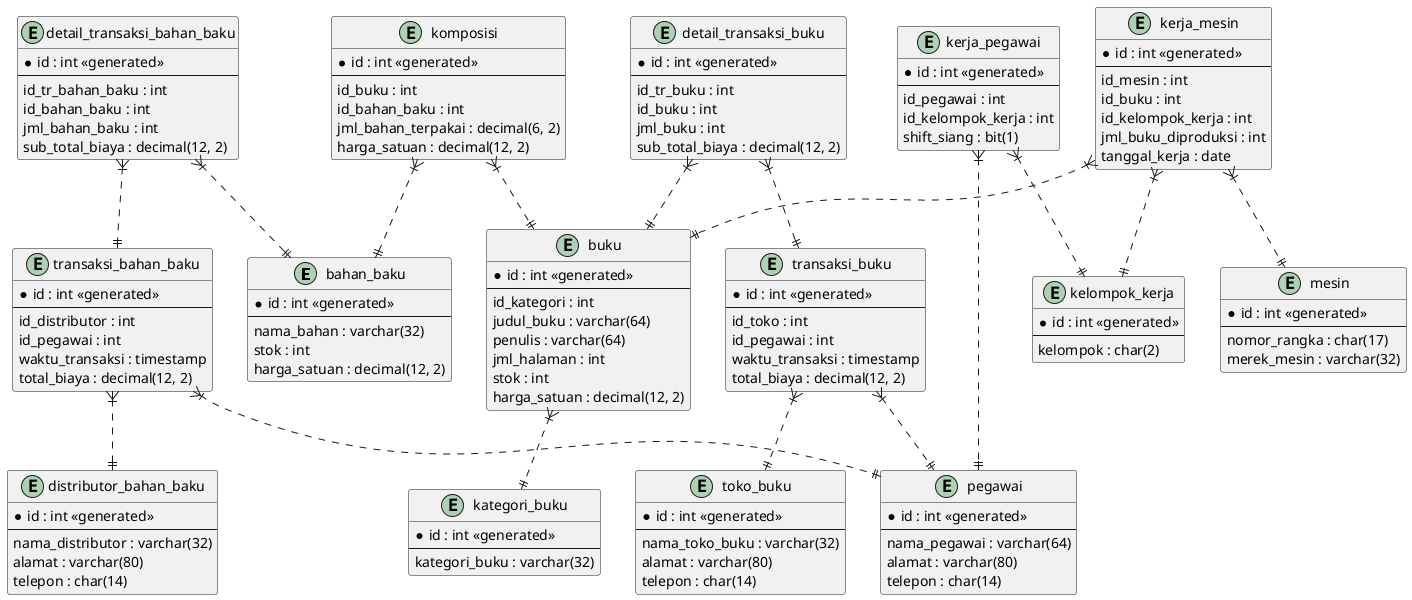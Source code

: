 @startuml percetakan-buku

entity bahan_baku {
  *id : int <<generated>>
  --
  nama_bahan : varchar(32)
  stok : int
  harga_satuan : decimal(12, 2)
}

entity kategori_buku {
  *id : int <<generated>>
  --
  kategori_buku : varchar(32)
}

entity distributor_bahan_baku {
  *id : int <<generated>>
  --
  nama_distributor : varchar(32)
  alamat : varchar(80)
  telepon : char(14)
}

entity buku {
  *id : int <<generated>>
  --
  id_kategori : int
  judul_buku : varchar(64)
  penulis : varchar(64)
  jml_halaman : int
  stok : int
  harga_satuan : decimal(12, 2)
}

entity pegawai {
  *id : int <<generated>>
  --
  nama_pegawai : varchar(64)
  alamat : varchar(80)
  telepon : char(14)
}

entity kelompok_kerja {
  *id : int <<generated>>
  --
  kelompok : char(2)
}

entity toko_buku {
  *id : int <<generated>>
  --
  nama_toko_buku : varchar(32)
  alamat : varchar(80)
  telepon : char(14)
}

entity mesin {
  *id : int <<generated>>
  --
  nomor_rangka : char(17)
  merek_mesin : varchar(32)
}

entity kerja_pegawai {
  *id : int <<generated>>
  --
  id_pegawai : int
  id_kelompok_kerja : int
  shift_siang : bit(1)
}

entity komposisi {
  *id : int <<generated>>
  --
  id_buku : int
  id_bahan_baku : int
  jml_bahan_terpakai : decimal(6, 2)
  harga_satuan : decimal(12, 2)
}

entity transaksi_bahan_baku {
  *id : int <<generated>>
  --
  id_distributor : int
  id_pegawai : int
  waktu_transaksi : timestamp 
  total_biaya : decimal(12, 2)
}

entity detail_transaksi_bahan_baku {
  *id : int <<generated>>
  --
  id_tr_bahan_baku : int
  id_bahan_baku : int
  jml_bahan_baku : int
  sub_total_biaya : decimal(12, 2)
}

entity transaksi_buku {
  *id : int <<generated>>
  --
  id_toko : int
  id_pegawai : int
  waktu_transaksi : timestamp 
  total_biaya : decimal(12, 2)
}

entity detail_transaksi_buku {
  *id : int <<generated>>
  --
  id_tr_buku : int
  id_buku : int
  jml_buku : int
  sub_total_biaya : decimal(12, 2)
}

entity kerja_mesin {
  *id : int <<generated>>
  --
  id_mesin : int
  id_buku : int
  id_kelompok_kerja : int
  jml_buku_diproduksi : int
  tanggal_kerja : date
}

' relationship
buku }|..|| kategori_buku
kerja_pegawai }|..|| pegawai
kerja_pegawai }|..|| kelompok_kerja
komposisi }|..|| buku
komposisi }|..|| bahan_baku
transaksi_bahan_baku }|..|| distributor_bahan_baku
transaksi_bahan_baku }|..|| pegawai
detail_transaksi_bahan_baku }|..|| transaksi_bahan_baku
detail_transaksi_bahan_baku }|..|| bahan_baku
transaksi_buku }|..|| toko_buku
transaksi_buku }|..|| pegawai
detail_transaksi_buku }|..|| transaksi_buku
detail_transaksi_buku }|..|| buku
kerja_mesin }|..|| mesin
kerja_mesin }|..|| buku
kerja_mesin }|..|| kelompok_kerja

@enduml 